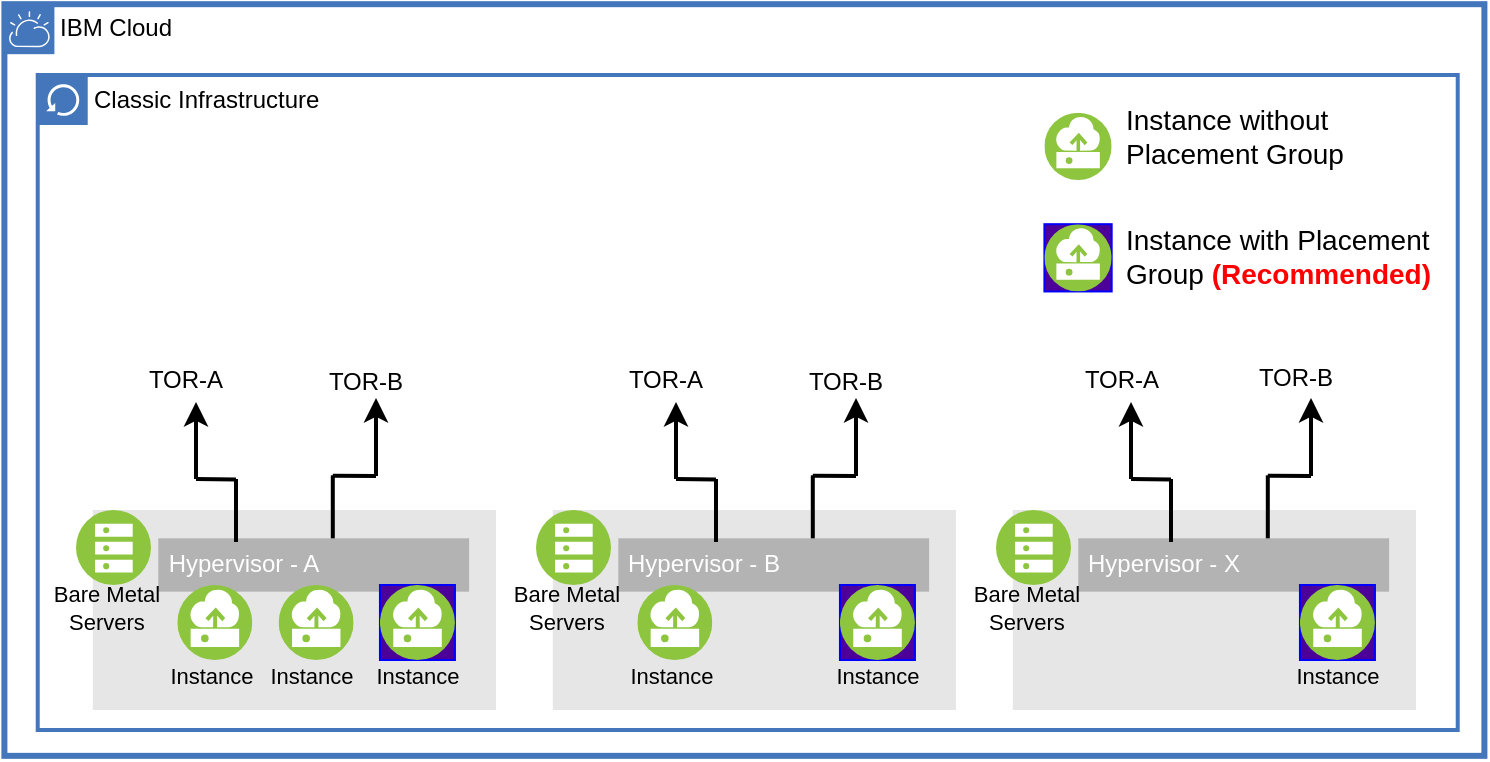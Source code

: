 <mxfile version="13.5.7" type="device"><diagram id="MKTi1sbmxacAK9m9RPh6" name="Page-1"><mxGraphModel dx="1278" dy="626" grid="1" gridSize="10" guides="1" tooltips="1" connect="1" arrows="1" fold="1" page="1" pageScale="1" pageWidth="850" pageHeight="1100" math="0" shadow="0"><root><mxCell id="0"/><mxCell id="1" parent="0"/><mxCell id="RZUoU_f9NlPc-xp_6ylh-120" value="" style="group" vertex="1" connectable="0" parent="1"><mxGeometry x="52.2" y="37.09" width="740" height="375.83" as="geometry"/></mxCell><mxCell id="RZUoU_f9NlPc-xp_6ylh-118" value="&lt;font color=&quot;#000000&quot;&gt;Classic Infrastructure&lt;/font&gt;" style="shape=mxgraph.ibm.box;prType=classic;fontStyle=0;verticalAlign=top;align=left;spacingLeft=32;spacingTop=4;fillColor=none;rounded=0;whiteSpace=wrap;html=1;strokeColor=#4376BB;strokeWidth=2;dashed=0;container=1;spacing=-4;collapsible=0;expand=0;recursiveResize=0;fontSize=12;fontColor=#FFFFFF;" vertex="1" parent="RZUoU_f9NlPc-xp_6ylh-120"><mxGeometry x="16.66" y="35.41" width="710" height="327.5" as="geometry"/></mxCell><mxCell id="RZUoU_f9NlPc-xp_6ylh-119" value="&lt;font color=&quot;#000000&quot;&gt;IBM Cloud&lt;/font&gt;" style="shape=mxgraph.ibm.box;prType=cloud;fontStyle=0;verticalAlign=top;align=left;spacingLeft=32;spacingTop=4;fillColor=none;rounded=0;whiteSpace=wrap;html=1;strokeColor=#4376BB;strokeWidth=3;dashed=0;container=1;spacing=-4;collapsible=0;expand=0;recursiveResize=0;fontSize=12;fontColor=#FFFFFF;" vertex="1" parent="RZUoU_f9NlPc-xp_6ylh-120"><mxGeometry width="740" height="375.83" as="geometry"/></mxCell><mxCell id="RZUoU_f9NlPc-xp_6ylh-18" value="" style="group" vertex="1" connectable="0" parent="RZUoU_f9NlPc-xp_6ylh-119"><mxGeometry x="520" y="110" width="33.64" height="37.91" as="geometry"/></mxCell><mxCell id="RZUoU_f9NlPc-xp_6ylh-19" value="" style="whiteSpace=wrap;html=1;aspect=fixed;strokeColor=#0000FF;fontSize=14;fillColor=#4C0099;" vertex="1" parent="RZUoU_f9NlPc-xp_6ylh-18"><mxGeometry x="0.002" width="33.638" height="33.638" as="geometry"/></mxCell><mxCell id="RZUoU_f9NlPc-xp_6ylh-20" value="" style="aspect=fixed;perimeter=ellipsePerimeter;html=1;align=center;shadow=0;dashed=0;fontColor=#4277BB;labelBackgroundColor=#ffffff;fontSize=12;spacingTop=3;image;image=img/lib/ibm/vpc/Instance.svg;strokeColor=#0000FF;fillColor=#000000;" vertex="1" parent="RZUoU_f9NlPc-xp_6ylh-18"><mxGeometry width="33.638" height="33.638" as="geometry"/></mxCell><mxCell id="RZUoU_f9NlPc-xp_6ylh-21" value="" style="aspect=fixed;perimeter=ellipsePerimeter;html=1;align=center;shadow=0;dashed=0;fontColor=#4277BB;labelBackgroundColor=#ffffff;fontSize=12;spacingTop=3;image;image=img/lib/ibm/vpc/Instance.svg;strokeColor=#0000FF;fillColor=#000000;" vertex="1" parent="RZUoU_f9NlPc-xp_6ylh-119"><mxGeometry x="520" y="54.27" width="33.64" height="33.64" as="geometry"/></mxCell><mxCell id="RZUoU_f9NlPc-xp_6ylh-22" value="Instance without&amp;nbsp; Placement Group" style="text;html=1;strokeColor=none;fillColor=none;align=left;verticalAlign=middle;whiteSpace=wrap;rounded=0;fontSize=14;" vertex="1" parent="RZUoU_f9NlPc-xp_6ylh-119"><mxGeometry x="558.64" y="55.41" width="140" height="20" as="geometry"/></mxCell><mxCell id="RZUoU_f9NlPc-xp_6ylh-23" value="Instance with Placement Group &lt;b&gt;&lt;font color=&quot;#ff0000&quot;&gt;(Recommended)&lt;/font&gt;&lt;/b&gt;&amp;nbsp;" style="text;html=1;strokeColor=none;fillColor=none;align=left;verticalAlign=middle;whiteSpace=wrap;rounded=0;fontSize=14;" vertex="1" parent="RZUoU_f9NlPc-xp_6ylh-119"><mxGeometry x="558.64" y="115.41" width="160" height="20" as="geometry"/></mxCell><mxCell id="RZUoU_f9NlPc-xp_6ylh-117" value="&lt;font color=&quot;#000000&quot;&gt;TOR-B&lt;/font&gt;" style="text;html=1;strokeColor=none;fillColor=none;align=center;verticalAlign=middle;whiteSpace=wrap;rounded=0;fontSize=12;fontColor=#FFFFFF;" vertex="1" parent="RZUoU_f9NlPc-xp_6ylh-119"><mxGeometry x="620.8" y="176.91" width="50" height="20" as="geometry"/></mxCell><mxCell id="RZUoU_f9NlPc-xp_6ylh-43" value="" style="group" vertex="1" connectable="0" parent="RZUoU_f9NlPc-xp_6ylh-120"><mxGeometry x="35.8" y="252.91" width="210" height="100" as="geometry"/></mxCell><mxCell id="RZUoU_f9NlPc-xp_6ylh-41" value="" style="group;fontSize=10;" vertex="1" connectable="0" parent="RZUoU_f9NlPc-xp_6ylh-43"><mxGeometry width="210" height="100" as="geometry"/></mxCell><mxCell id="RZUoU_f9NlPc-xp_6ylh-33" value="" style="group" vertex="1" connectable="0" parent="RZUoU_f9NlPc-xp_6ylh-41"><mxGeometry x="8.4" width="201.6" height="100" as="geometry"/></mxCell><mxCell id="RZUoU_f9NlPc-xp_6ylh-30" value="" style="rounded=0;whiteSpace=wrap;html=1;fontSize=14;fillColor=#E6E6E6;strokeColor=none;" vertex="1" parent="RZUoU_f9NlPc-xp_6ylh-33"><mxGeometry width="201.6" height="100" as="geometry"/></mxCell><mxCell id="RZUoU_f9NlPc-xp_6ylh-31" value="" style="rounded=0;whiteSpace=wrap;html=1;fontSize=14;strokeColor=none;fillColor=#B3B3B3;" vertex="1" parent="RZUoU_f9NlPc-xp_6ylh-33"><mxGeometry x="32.76" y="14.167" width="155.4" height="26.667" as="geometry"/></mxCell><mxCell id="RZUoU_f9NlPc-xp_6ylh-42" value="Bare Metal&lt;br&gt;Servers" style="text;html=1;strokeColor=none;fillColor=none;align=center;verticalAlign=middle;whiteSpace=wrap;rounded=0;fontSize=11;" vertex="1" parent="RZUoU_f9NlPc-xp_6ylh-33"><mxGeometry x="-25.4" y="40.83" width="65.2" height="16.67" as="geometry"/></mxCell><mxCell id="RZUoU_f9NlPc-xp_6ylh-88" value="" style="group" vertex="1" connectable="0" parent="RZUoU_f9NlPc-xp_6ylh-33"><mxGeometry x="100" y="-55.83" width="41.6" height="70" as="geometry"/></mxCell><mxCell id="RZUoU_f9NlPc-xp_6ylh-87" value="" style="group" vertex="1" connectable="0" parent="RZUoU_f9NlPc-xp_6ylh-88"><mxGeometry width="41.6" height="70" as="geometry"/></mxCell><mxCell id="RZUoU_f9NlPc-xp_6ylh-86" value="" style="group" vertex="1" connectable="0" parent="RZUoU_f9NlPc-xp_6ylh-87"><mxGeometry width="41.6" height="70" as="geometry"/></mxCell><mxCell id="RZUoU_f9NlPc-xp_6ylh-79" value="" style="group;flipH=1;" vertex="1" connectable="0" parent="RZUoU_f9NlPc-xp_6ylh-86"><mxGeometry width="41.6" height="70" as="geometry"/></mxCell><mxCell id="RZUoU_f9NlPc-xp_6ylh-82" value="" style="endArrow=none;html=1;strokeColor=#000000;strokeWidth=2;fontSize=12;fontColor=#FFFFFF;" edge="1" parent="RZUoU_f9NlPc-xp_6ylh-79"><mxGeometry width="50" height="50" relative="1" as="geometry"><mxPoint x="20.0" y="70" as="sourcePoint"/><mxPoint x="20.0" y="38.5" as="targetPoint"/></mxGeometry></mxCell><mxCell id="RZUoU_f9NlPc-xp_6ylh-83" value="" style="group" vertex="1" connectable="0" parent="RZUoU_f9NlPc-xp_6ylh-79"><mxGeometry x="20.0" y="-0.17" width="21.6" height="39" as="geometry"/></mxCell><mxCell id="RZUoU_f9NlPc-xp_6ylh-80" value="" style="endArrow=classic;html=1;strokeColor=#000000;strokeWidth=2;fontSize=12;fontColor=#FFFFFF;" edge="1" parent="RZUoU_f9NlPc-xp_6ylh-83"><mxGeometry width="50" height="50" relative="1" as="geometry"><mxPoint x="21.6" y="39" as="sourcePoint"/><mxPoint x="21.6" as="targetPoint"/></mxGeometry></mxCell><mxCell id="RZUoU_f9NlPc-xp_6ylh-81" value="" style="endArrow=none;html=1;strokeColor=#000000;strokeWidth=2;fontSize=12;fontColor=#FFFFFF;" edge="1" parent="RZUoU_f9NlPc-xp_6ylh-83"><mxGeometry width="50" height="50" relative="1" as="geometry"><mxPoint x="21.6" y="39" as="sourcePoint"/><mxPoint y="38.903" as="targetPoint"/></mxGeometry></mxCell><mxCell id="RZUoU_f9NlPc-xp_6ylh-14" value="" style="whiteSpace=wrap;html=1;aspect=fixed;strokeColor=#0000FF;fontSize=14;fillColor=#4C0099;" vertex="1" parent="RZUoU_f9NlPc-xp_6ylh-41"><mxGeometry x="151.973" y="37.5" width="37.5" height="37.5" as="geometry"/></mxCell><mxCell id="RZUoU_f9NlPc-xp_6ylh-7" value="" style="aspect=fixed;perimeter=ellipsePerimeter;html=1;align=center;shadow=0;dashed=0;fontColor=#4277BB;labelBackgroundColor=#ffffff;fontSize=12;spacingTop=3;image;image=img/lib/ibm/vpc/Instance.svg;strokeColor=#0000FF;fillColor=#000000;" vertex="1" parent="RZUoU_f9NlPc-xp_6ylh-41"><mxGeometry x="151.975" y="37.5" width="37.5" height="37.5" as="geometry"/></mxCell><mxCell id="RZUoU_f9NlPc-xp_6ylh-8" value="" style="aspect=fixed;perimeter=ellipsePerimeter;html=1;align=center;shadow=0;dashed=0;fontColor=#4277BB;labelBackgroundColor=#ffffff;fontSize=12;spacingTop=3;image;image=img/lib/ibm/vpc/Instance.svg;strokeColor=#0000FF;fillColor=#000000;" vertex="1" parent="RZUoU_f9NlPc-xp_6ylh-41"><mxGeometry x="101.317" y="37.5" width="37.5" height="37.5" as="geometry"/></mxCell><mxCell id="RZUoU_f9NlPc-xp_6ylh-9" value="" style="aspect=fixed;perimeter=ellipsePerimeter;html=1;align=center;shadow=0;dashed=0;fontColor=#4277BB;labelBackgroundColor=#ffffff;fontSize=12;spacingTop=3;image;image=img/lib/ibm/vpc/Instance.svg;strokeColor=#0000FF;fillColor=#000000;" vertex="1" parent="RZUoU_f9NlPc-xp_6ylh-41"><mxGeometry x="50.658" y="37.5" width="37.5" height="37.5" as="geometry"/></mxCell><mxCell id="RZUoU_f9NlPc-xp_6ylh-10" value="" style="aspect=fixed;perimeter=ellipsePerimeter;html=1;align=center;shadow=0;dashed=0;fontColor=#4277BB;labelBackgroundColor=#ffffff;fontSize=12;spacingTop=3;image;image=img/lib/ibm/vpc/BareMetalServer.svg;strokeColor=#0000FF;fillColor=#000000;" vertex="1" parent="RZUoU_f9NlPc-xp_6ylh-41"><mxGeometry width="37.5" height="37.5" as="geometry"/></mxCell><mxCell id="RZUoU_f9NlPc-xp_6ylh-24" value="Instance" style="text;html=1;strokeColor=none;fillColor=none;align=center;verticalAlign=middle;whiteSpace=wrap;rounded=0;fontSize=11;" vertex="1" parent="RZUoU_f9NlPc-xp_6ylh-41"><mxGeometry x="50.66" y="75" width="33.6" height="16.667" as="geometry"/></mxCell><mxCell id="RZUoU_f9NlPc-xp_6ylh-25" value="Instance" style="text;html=1;strokeColor=none;fillColor=none;align=center;verticalAlign=middle;whiteSpace=wrap;rounded=0;fontSize=11;" vertex="1" parent="RZUoU_f9NlPc-xp_6ylh-41"><mxGeometry x="101.321" y="75" width="33.6" height="16.667" as="geometry"/></mxCell><mxCell id="RZUoU_f9NlPc-xp_6ylh-26" value="Instance" style="text;html=1;strokeColor=none;fillColor=none;align=center;verticalAlign=middle;whiteSpace=wrap;rounded=0;fontSize=11;" vertex="1" parent="RZUoU_f9NlPc-xp_6ylh-41"><mxGeometry x="154.073" y="75" width="33.6" height="16.667" as="geometry"/></mxCell><mxCell id="RZUoU_f9NlPc-xp_6ylh-32" value="Hypervisor - A" style="text;html=1;strokeColor=none;fillColor=none;align=center;verticalAlign=middle;whiteSpace=wrap;rounded=0;fontSize=12;fontColor=#FFFFFF;" vertex="1" parent="RZUoU_f9NlPc-xp_6ylh-41"><mxGeometry x="42" y="18.333" width="84" height="16.667" as="geometry"/></mxCell><mxCell id="RZUoU_f9NlPc-xp_6ylh-44" value="" style="group" vertex="1" connectable="0" parent="RZUoU_f9NlPc-xp_6ylh-120"><mxGeometry x="265.8" y="252.91" width="210" height="100" as="geometry"/></mxCell><mxCell id="RZUoU_f9NlPc-xp_6ylh-45" value="" style="group;fontSize=10;" vertex="1" connectable="0" parent="RZUoU_f9NlPc-xp_6ylh-44"><mxGeometry width="210" height="100" as="geometry"/></mxCell><mxCell id="RZUoU_f9NlPc-xp_6ylh-46" value="" style="group" vertex="1" connectable="0" parent="RZUoU_f9NlPc-xp_6ylh-45"><mxGeometry x="8.4" width="201.6" height="100" as="geometry"/></mxCell><mxCell id="RZUoU_f9NlPc-xp_6ylh-47" value="" style="rounded=0;whiteSpace=wrap;html=1;fontSize=14;fillColor=#E6E6E6;strokeColor=none;" vertex="1" parent="RZUoU_f9NlPc-xp_6ylh-46"><mxGeometry width="201.6" height="100" as="geometry"/></mxCell><mxCell id="RZUoU_f9NlPc-xp_6ylh-48" value="" style="rounded=0;whiteSpace=wrap;html=1;fontSize=14;strokeColor=none;fillColor=#B3B3B3;" vertex="1" parent="RZUoU_f9NlPc-xp_6ylh-46"><mxGeometry x="32.76" y="14.167" width="155.4" height="26.667" as="geometry"/></mxCell><mxCell id="RZUoU_f9NlPc-xp_6ylh-49" value="Bare Metal&lt;br&gt;Servers" style="text;html=1;strokeColor=none;fillColor=none;align=center;verticalAlign=middle;whiteSpace=wrap;rounded=0;fontSize=11;" vertex="1" parent="RZUoU_f9NlPc-xp_6ylh-46"><mxGeometry x="-25.4" y="40.83" width="65.2" height="16.67" as="geometry"/></mxCell><mxCell id="RZUoU_f9NlPc-xp_6ylh-50" value="" style="whiteSpace=wrap;html=1;aspect=fixed;strokeColor=#0000FF;fontSize=14;fillColor=#4C0099;" vertex="1" parent="RZUoU_f9NlPc-xp_6ylh-45"><mxGeometry x="151.973" y="37.5" width="37.5" height="37.5" as="geometry"/></mxCell><mxCell id="RZUoU_f9NlPc-xp_6ylh-51" value="" style="aspect=fixed;perimeter=ellipsePerimeter;html=1;align=center;shadow=0;dashed=0;fontColor=#4277BB;labelBackgroundColor=#ffffff;fontSize=12;spacingTop=3;image;image=img/lib/ibm/vpc/Instance.svg;strokeColor=#0000FF;fillColor=#000000;" vertex="1" parent="RZUoU_f9NlPc-xp_6ylh-45"><mxGeometry x="151.975" y="37.5" width="37.5" height="37.5" as="geometry"/></mxCell><mxCell id="RZUoU_f9NlPc-xp_6ylh-53" value="" style="aspect=fixed;perimeter=ellipsePerimeter;html=1;align=center;shadow=0;dashed=0;fontColor=#4277BB;labelBackgroundColor=#ffffff;fontSize=12;spacingTop=3;image;image=img/lib/ibm/vpc/Instance.svg;strokeColor=#0000FF;fillColor=#000000;" vertex="1" parent="RZUoU_f9NlPc-xp_6ylh-45"><mxGeometry x="50.658" y="37.5" width="37.5" height="37.5" as="geometry"/></mxCell><mxCell id="RZUoU_f9NlPc-xp_6ylh-54" value="" style="aspect=fixed;perimeter=ellipsePerimeter;html=1;align=center;shadow=0;dashed=0;fontColor=#4277BB;labelBackgroundColor=#ffffff;fontSize=12;spacingTop=3;image;image=img/lib/ibm/vpc/BareMetalServer.svg;strokeColor=#0000FF;fillColor=#000000;" vertex="1" parent="RZUoU_f9NlPc-xp_6ylh-45"><mxGeometry width="37.5" height="37.5" as="geometry"/></mxCell><mxCell id="RZUoU_f9NlPc-xp_6ylh-55" value="Instance" style="text;html=1;strokeColor=none;fillColor=none;align=center;verticalAlign=middle;whiteSpace=wrap;rounded=0;fontSize=11;" vertex="1" parent="RZUoU_f9NlPc-xp_6ylh-45"><mxGeometry x="50.66" y="75" width="33.6" height="16.667" as="geometry"/></mxCell><mxCell id="RZUoU_f9NlPc-xp_6ylh-57" value="Instance" style="text;html=1;strokeColor=none;fillColor=none;align=center;verticalAlign=middle;whiteSpace=wrap;rounded=0;fontSize=11;" vertex="1" parent="RZUoU_f9NlPc-xp_6ylh-45"><mxGeometry x="154.073" y="75" width="33.6" height="16.667" as="geometry"/></mxCell><mxCell id="RZUoU_f9NlPc-xp_6ylh-58" value="Hypervisor - B" style="text;html=1;strokeColor=none;fillColor=none;align=center;verticalAlign=middle;whiteSpace=wrap;rounded=0;fontSize=12;fontColor=#FFFFFF;" vertex="1" parent="RZUoU_f9NlPc-xp_6ylh-45"><mxGeometry x="42" y="18.333" width="84" height="16.667" as="geometry"/></mxCell><mxCell id="RZUoU_f9NlPc-xp_6ylh-60" value="" style="group" vertex="1" connectable="0" parent="RZUoU_f9NlPc-xp_6ylh-120"><mxGeometry x="495.8" y="252.91" width="210" height="100" as="geometry"/></mxCell><mxCell id="RZUoU_f9NlPc-xp_6ylh-61" value="" style="group;fontSize=10;" vertex="1" connectable="0" parent="RZUoU_f9NlPc-xp_6ylh-60"><mxGeometry width="210" height="100" as="geometry"/></mxCell><mxCell id="RZUoU_f9NlPc-xp_6ylh-62" value="" style="group" vertex="1" connectable="0" parent="RZUoU_f9NlPc-xp_6ylh-61"><mxGeometry x="8.4" width="201.6" height="100" as="geometry"/></mxCell><mxCell id="RZUoU_f9NlPc-xp_6ylh-63" value="" style="rounded=0;whiteSpace=wrap;html=1;fontSize=14;fillColor=#E6E6E6;strokeColor=none;" vertex="1" parent="RZUoU_f9NlPc-xp_6ylh-62"><mxGeometry width="201.6" height="100" as="geometry"/></mxCell><mxCell id="RZUoU_f9NlPc-xp_6ylh-64" value="" style="rounded=0;whiteSpace=wrap;html=1;fontSize=14;strokeColor=none;fillColor=#B3B3B3;" vertex="1" parent="RZUoU_f9NlPc-xp_6ylh-62"><mxGeometry x="32.76" y="14.167" width="155.4" height="26.667" as="geometry"/></mxCell><mxCell id="RZUoU_f9NlPc-xp_6ylh-65" value="Bare Metal&lt;br&gt;Servers" style="text;html=1;strokeColor=none;fillColor=none;align=center;verticalAlign=middle;whiteSpace=wrap;rounded=0;fontSize=11;" vertex="1" parent="RZUoU_f9NlPc-xp_6ylh-62"><mxGeometry x="-25.4" y="40.83" width="65.2" height="16.67" as="geometry"/></mxCell><mxCell id="RZUoU_f9NlPc-xp_6ylh-66" value="" style="whiteSpace=wrap;html=1;aspect=fixed;strokeColor=#0000FF;fontSize=14;fillColor=#4C0099;" vertex="1" parent="RZUoU_f9NlPc-xp_6ylh-61"><mxGeometry x="151.973" y="37.5" width="37.5" height="37.5" as="geometry"/></mxCell><mxCell id="RZUoU_f9NlPc-xp_6ylh-67" value="" style="aspect=fixed;perimeter=ellipsePerimeter;html=1;align=center;shadow=0;dashed=0;fontColor=#4277BB;labelBackgroundColor=#ffffff;fontSize=12;spacingTop=3;image;image=img/lib/ibm/vpc/Instance.svg;strokeColor=#0000FF;fillColor=#000000;" vertex="1" parent="RZUoU_f9NlPc-xp_6ylh-61"><mxGeometry x="151.975" y="37.5" width="37.5" height="37.5" as="geometry"/></mxCell><mxCell id="RZUoU_f9NlPc-xp_6ylh-70" value="" style="aspect=fixed;perimeter=ellipsePerimeter;html=1;align=center;shadow=0;dashed=0;fontColor=#4277BB;labelBackgroundColor=#ffffff;fontSize=12;spacingTop=3;image;image=img/lib/ibm/vpc/BareMetalServer.svg;strokeColor=#0000FF;fillColor=#000000;" vertex="1" parent="RZUoU_f9NlPc-xp_6ylh-61"><mxGeometry width="37.5" height="37.5" as="geometry"/></mxCell><mxCell id="RZUoU_f9NlPc-xp_6ylh-73" value="Instance" style="text;html=1;strokeColor=none;fillColor=none;align=center;verticalAlign=middle;whiteSpace=wrap;rounded=0;fontSize=11;" vertex="1" parent="RZUoU_f9NlPc-xp_6ylh-61"><mxGeometry x="154.073" y="75" width="33.6" height="16.667" as="geometry"/></mxCell><mxCell id="RZUoU_f9NlPc-xp_6ylh-74" value="Hypervisor - X" style="text;html=1;strokeColor=none;fillColor=none;align=center;verticalAlign=middle;whiteSpace=wrap;rounded=0;fontSize=12;fontColor=#FFFFFF;" vertex="1" parent="RZUoU_f9NlPc-xp_6ylh-61"><mxGeometry x="42" y="18.333" width="84" height="16.667" as="geometry"/></mxCell><mxCell id="RZUoU_f9NlPc-xp_6ylh-78" value="" style="group" vertex="1" connectable="0" parent="RZUoU_f9NlPc-xp_6ylh-120"><mxGeometry x="95.8" y="198.91" width="20" height="70" as="geometry"/></mxCell><mxCell id="RZUoU_f9NlPc-xp_6ylh-75" value="" style="endArrow=classic;html=1;strokeColor=#000000;strokeWidth=2;fontSize=12;fontColor=#FFFFFF;" edge="1" parent="RZUoU_f9NlPc-xp_6ylh-78"><mxGeometry width="50" height="50" relative="1" as="geometry"><mxPoint y="38.5" as="sourcePoint"/><mxPoint as="targetPoint"/></mxGeometry></mxCell><mxCell id="RZUoU_f9NlPc-xp_6ylh-76" value="" style="endArrow=none;html=1;strokeColor=#000000;strokeWidth=2;fontSize=12;fontColor=#FFFFFF;" edge="1" parent="RZUoU_f9NlPc-xp_6ylh-78"><mxGeometry width="50" height="50" relative="1" as="geometry"><mxPoint y="38.5" as="sourcePoint"/><mxPoint x="20" y="38.733" as="targetPoint"/></mxGeometry></mxCell><mxCell id="RZUoU_f9NlPc-xp_6ylh-77" value="" style="endArrow=none;html=1;strokeColor=#000000;strokeWidth=2;fontSize=12;fontColor=#FFFFFF;" edge="1" parent="RZUoU_f9NlPc-xp_6ylh-78"><mxGeometry width="50" height="50" relative="1" as="geometry"><mxPoint x="20" y="70" as="sourcePoint"/><mxPoint x="20" y="38.5" as="targetPoint"/></mxGeometry></mxCell><mxCell id="RZUoU_f9NlPc-xp_6ylh-84" value="&lt;font color=&quot;#000000&quot;&gt;TOR-A&lt;/font&gt;" style="text;html=1;strokeColor=none;fillColor=none;align=center;verticalAlign=middle;whiteSpace=wrap;rounded=0;fontSize=12;fontColor=#FFFFFF;" vertex="1" parent="RZUoU_f9NlPc-xp_6ylh-120"><mxGeometry x="65.8" y="177.91" width="50" height="20" as="geometry"/></mxCell><mxCell id="RZUoU_f9NlPc-xp_6ylh-85" value="&lt;font color=&quot;#000000&quot;&gt;TOR-B&lt;/font&gt;" style="text;html=1;strokeColor=none;fillColor=none;align=center;verticalAlign=middle;whiteSpace=wrap;rounded=0;fontSize=12;fontColor=#FFFFFF;" vertex="1" parent="RZUoU_f9NlPc-xp_6ylh-120"><mxGeometry x="155.8" y="178.91" width="50" height="20" as="geometry"/></mxCell><mxCell id="RZUoU_f9NlPc-xp_6ylh-90" value="" style="group" vertex="1" connectable="0" parent="RZUoU_f9NlPc-xp_6ylh-120"><mxGeometry x="384.2" y="197.08" width="41.6" height="70" as="geometry"/></mxCell><mxCell id="RZUoU_f9NlPc-xp_6ylh-91" value="" style="group" vertex="1" connectable="0" parent="RZUoU_f9NlPc-xp_6ylh-90"><mxGeometry width="41.6" height="70" as="geometry"/></mxCell><mxCell id="RZUoU_f9NlPc-xp_6ylh-92" value="" style="group" vertex="1" connectable="0" parent="RZUoU_f9NlPc-xp_6ylh-91"><mxGeometry width="41.6" height="70" as="geometry"/></mxCell><mxCell id="RZUoU_f9NlPc-xp_6ylh-93" value="" style="group;flipH=1;" vertex="1" connectable="0" parent="RZUoU_f9NlPc-xp_6ylh-92"><mxGeometry width="41.6" height="70" as="geometry"/></mxCell><mxCell id="RZUoU_f9NlPc-xp_6ylh-94" value="" style="endArrow=none;html=1;strokeColor=#000000;strokeWidth=2;fontSize=12;fontColor=#FFFFFF;" edge="1" parent="RZUoU_f9NlPc-xp_6ylh-93"><mxGeometry width="50" height="50" relative="1" as="geometry"><mxPoint x="20.0" y="70" as="sourcePoint"/><mxPoint x="20.0" y="38.5" as="targetPoint"/></mxGeometry></mxCell><mxCell id="RZUoU_f9NlPc-xp_6ylh-95" value="" style="group" vertex="1" connectable="0" parent="RZUoU_f9NlPc-xp_6ylh-93"><mxGeometry x="20.0" y="-0.17" width="21.6" height="39" as="geometry"/></mxCell><mxCell id="RZUoU_f9NlPc-xp_6ylh-96" value="" style="endArrow=classic;html=1;strokeColor=#000000;strokeWidth=2;fontSize=12;fontColor=#FFFFFF;" edge="1" parent="RZUoU_f9NlPc-xp_6ylh-95"><mxGeometry width="50" height="50" relative="1" as="geometry"><mxPoint x="21.6" y="39" as="sourcePoint"/><mxPoint x="21.6" as="targetPoint"/></mxGeometry></mxCell><mxCell id="RZUoU_f9NlPc-xp_6ylh-97" value="" style="endArrow=none;html=1;strokeColor=#000000;strokeWidth=2;fontSize=12;fontColor=#FFFFFF;" edge="1" parent="RZUoU_f9NlPc-xp_6ylh-95"><mxGeometry width="50" height="50" relative="1" as="geometry"><mxPoint x="21.6" y="39" as="sourcePoint"/><mxPoint y="38.903" as="targetPoint"/></mxGeometry></mxCell><mxCell id="RZUoU_f9NlPc-xp_6ylh-98" value="" style="group" vertex="1" connectable="0" parent="RZUoU_f9NlPc-xp_6ylh-120"><mxGeometry x="335.8" y="198.91" width="20" height="70" as="geometry"/></mxCell><mxCell id="RZUoU_f9NlPc-xp_6ylh-99" value="" style="endArrow=classic;html=1;strokeColor=#000000;strokeWidth=2;fontSize=12;fontColor=#FFFFFF;" edge="1" parent="RZUoU_f9NlPc-xp_6ylh-98"><mxGeometry width="50" height="50" relative="1" as="geometry"><mxPoint y="38.5" as="sourcePoint"/><mxPoint as="targetPoint"/></mxGeometry></mxCell><mxCell id="RZUoU_f9NlPc-xp_6ylh-100" value="" style="endArrow=none;html=1;strokeColor=#000000;strokeWidth=2;fontSize=12;fontColor=#FFFFFF;" edge="1" parent="RZUoU_f9NlPc-xp_6ylh-98"><mxGeometry width="50" height="50" relative="1" as="geometry"><mxPoint y="38.5" as="sourcePoint"/><mxPoint x="20" y="38.733" as="targetPoint"/></mxGeometry></mxCell><mxCell id="RZUoU_f9NlPc-xp_6ylh-101" value="" style="endArrow=none;html=1;strokeColor=#000000;strokeWidth=2;fontSize=12;fontColor=#FFFFFF;" edge="1" parent="RZUoU_f9NlPc-xp_6ylh-98"><mxGeometry width="50" height="50" relative="1" as="geometry"><mxPoint x="20" y="70" as="sourcePoint"/><mxPoint x="20" y="38.5" as="targetPoint"/></mxGeometry></mxCell><mxCell id="RZUoU_f9NlPc-xp_6ylh-102" value="&lt;font color=&quot;#000000&quot;&gt;TOR-A&lt;/font&gt;" style="text;html=1;strokeColor=none;fillColor=none;align=center;verticalAlign=middle;whiteSpace=wrap;rounded=0;fontSize=12;fontColor=#FFFFFF;" vertex="1" parent="RZUoU_f9NlPc-xp_6ylh-120"><mxGeometry x="305.8" y="177.91" width="50" height="20" as="geometry"/></mxCell><mxCell id="RZUoU_f9NlPc-xp_6ylh-103" value="&lt;font color=&quot;#000000&quot;&gt;TOR-B&lt;/font&gt;" style="text;html=1;strokeColor=none;fillColor=none;align=center;verticalAlign=middle;whiteSpace=wrap;rounded=0;fontSize=12;fontColor=#FFFFFF;" vertex="1" parent="RZUoU_f9NlPc-xp_6ylh-120"><mxGeometry x="395.8" y="178.91" width="50" height="20" as="geometry"/></mxCell><mxCell id="RZUoU_f9NlPc-xp_6ylh-104" value="" style="group" vertex="1" connectable="0" parent="RZUoU_f9NlPc-xp_6ylh-120"><mxGeometry x="611.7" y="197.08" width="41.6" height="70" as="geometry"/></mxCell><mxCell id="RZUoU_f9NlPc-xp_6ylh-105" value="" style="group" vertex="1" connectable="0" parent="RZUoU_f9NlPc-xp_6ylh-104"><mxGeometry width="41.6" height="70" as="geometry"/></mxCell><mxCell id="RZUoU_f9NlPc-xp_6ylh-106" value="" style="group" vertex="1" connectable="0" parent="RZUoU_f9NlPc-xp_6ylh-105"><mxGeometry width="41.6" height="70" as="geometry"/></mxCell><mxCell id="RZUoU_f9NlPc-xp_6ylh-107" value="" style="group;flipH=1;" vertex="1" connectable="0" parent="RZUoU_f9NlPc-xp_6ylh-106"><mxGeometry width="41.6" height="70" as="geometry"/></mxCell><mxCell id="RZUoU_f9NlPc-xp_6ylh-108" value="" style="endArrow=none;html=1;strokeColor=#000000;strokeWidth=2;fontSize=12;fontColor=#FFFFFF;" edge="1" parent="RZUoU_f9NlPc-xp_6ylh-107"><mxGeometry width="50" height="50" relative="1" as="geometry"><mxPoint x="20.0" y="70" as="sourcePoint"/><mxPoint x="20.0" y="38.5" as="targetPoint"/></mxGeometry></mxCell><mxCell id="RZUoU_f9NlPc-xp_6ylh-109" value="" style="group" vertex="1" connectable="0" parent="RZUoU_f9NlPc-xp_6ylh-107"><mxGeometry x="20.0" y="-0.17" width="21.6" height="39" as="geometry"/></mxCell><mxCell id="RZUoU_f9NlPc-xp_6ylh-110" value="" style="endArrow=classic;html=1;strokeColor=#000000;strokeWidth=2;fontSize=12;fontColor=#FFFFFF;" edge="1" parent="RZUoU_f9NlPc-xp_6ylh-109"><mxGeometry width="50" height="50" relative="1" as="geometry"><mxPoint x="21.6" y="39" as="sourcePoint"/><mxPoint x="21.6" as="targetPoint"/></mxGeometry></mxCell><mxCell id="RZUoU_f9NlPc-xp_6ylh-111" value="" style="endArrow=none;html=1;strokeColor=#000000;strokeWidth=2;fontSize=12;fontColor=#FFFFFF;" edge="1" parent="RZUoU_f9NlPc-xp_6ylh-109"><mxGeometry width="50" height="50" relative="1" as="geometry"><mxPoint x="21.6" y="39" as="sourcePoint"/><mxPoint y="38.903" as="targetPoint"/></mxGeometry></mxCell><mxCell id="RZUoU_f9NlPc-xp_6ylh-112" value="" style="group" vertex="1" connectable="0" parent="RZUoU_f9NlPc-xp_6ylh-120"><mxGeometry x="563.3" y="198.91" width="20" height="70" as="geometry"/></mxCell><mxCell id="RZUoU_f9NlPc-xp_6ylh-113" value="" style="endArrow=classic;html=1;strokeColor=#000000;strokeWidth=2;fontSize=12;fontColor=#FFFFFF;" edge="1" parent="RZUoU_f9NlPc-xp_6ylh-112"><mxGeometry width="50" height="50" relative="1" as="geometry"><mxPoint y="38.5" as="sourcePoint"/><mxPoint as="targetPoint"/></mxGeometry></mxCell><mxCell id="RZUoU_f9NlPc-xp_6ylh-114" value="" style="endArrow=none;html=1;strokeColor=#000000;strokeWidth=2;fontSize=12;fontColor=#FFFFFF;" edge="1" parent="RZUoU_f9NlPc-xp_6ylh-112"><mxGeometry width="50" height="50" relative="1" as="geometry"><mxPoint y="38.5" as="sourcePoint"/><mxPoint x="20" y="38.733" as="targetPoint"/></mxGeometry></mxCell><mxCell id="RZUoU_f9NlPc-xp_6ylh-115" value="" style="endArrow=none;html=1;strokeColor=#000000;strokeWidth=2;fontSize=12;fontColor=#FFFFFF;" edge="1" parent="RZUoU_f9NlPc-xp_6ylh-112"><mxGeometry width="50" height="50" relative="1" as="geometry"><mxPoint x="20" y="70" as="sourcePoint"/><mxPoint x="20" y="38.5" as="targetPoint"/></mxGeometry></mxCell><mxCell id="RZUoU_f9NlPc-xp_6ylh-116" value="&lt;font color=&quot;#000000&quot;&gt;TOR-A&lt;/font&gt;" style="text;html=1;strokeColor=none;fillColor=none;align=center;verticalAlign=middle;whiteSpace=wrap;rounded=0;fontSize=12;fontColor=#FFFFFF;" vertex="1" parent="RZUoU_f9NlPc-xp_6ylh-120"><mxGeometry x="533.3" y="177.91" width="50" height="20" as="geometry"/></mxCell></root></mxGraphModel></diagram></mxfile>